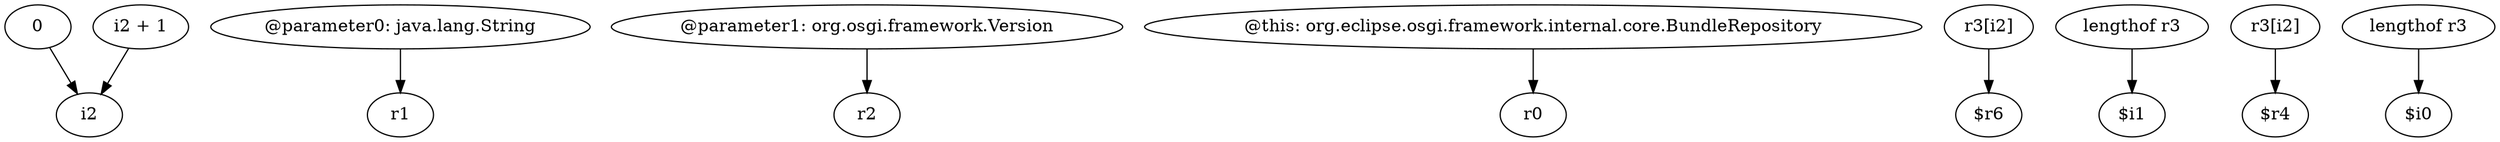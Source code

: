 digraph g {
0[label="0"]
1[label="i2"]
0->1[label=""]
2[label="@parameter0: java.lang.String"]
3[label="r1"]
2->3[label=""]
4[label="@parameter1: org.osgi.framework.Version"]
5[label="r2"]
4->5[label=""]
6[label="@this: org.eclipse.osgi.framework.internal.core.BundleRepository"]
7[label="r0"]
6->7[label=""]
8[label="i2 + 1"]
8->1[label=""]
9[label="r3[i2]"]
10[label="$r6"]
9->10[label=""]
11[label="lengthof r3"]
12[label="$i1"]
11->12[label=""]
13[label="r3[i2]"]
14[label="$r4"]
13->14[label=""]
15[label="lengthof r3"]
16[label="$i0"]
15->16[label=""]
}